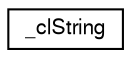 digraph G
{
  edge [fontname="FreeSans",fontsize="10",labelfontname="FreeSans",labelfontsize="10"];
  node [fontname="FreeSans",fontsize="10",shape=record];
  rankdir=LR;
  Node1 [label="_clString",height=0.2,width=0.4,color="black", fillcolor="white", style="filled",URL="$struct__cl_string.html"];
}
